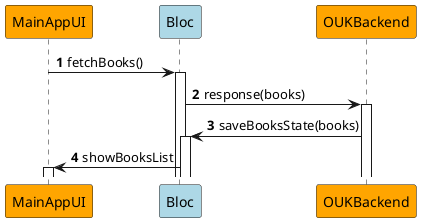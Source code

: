 @startuml
'https://plantuml.com/sequence-diagram

autonumber
autoactivate on

participant MainAppUI as "MainAppUI" #orange
participant Bloc as "Bloc" #LightBlue
participant OUKBackend as "OUKBackend" #orange


MainAppUI -> Bloc: fetchBooks()
Bloc -> OUKBackend: response(books)
OUKBackend -> Bloc: saveBooksState(books)
Bloc -> MainAppUI: showBooksList

@enduml



